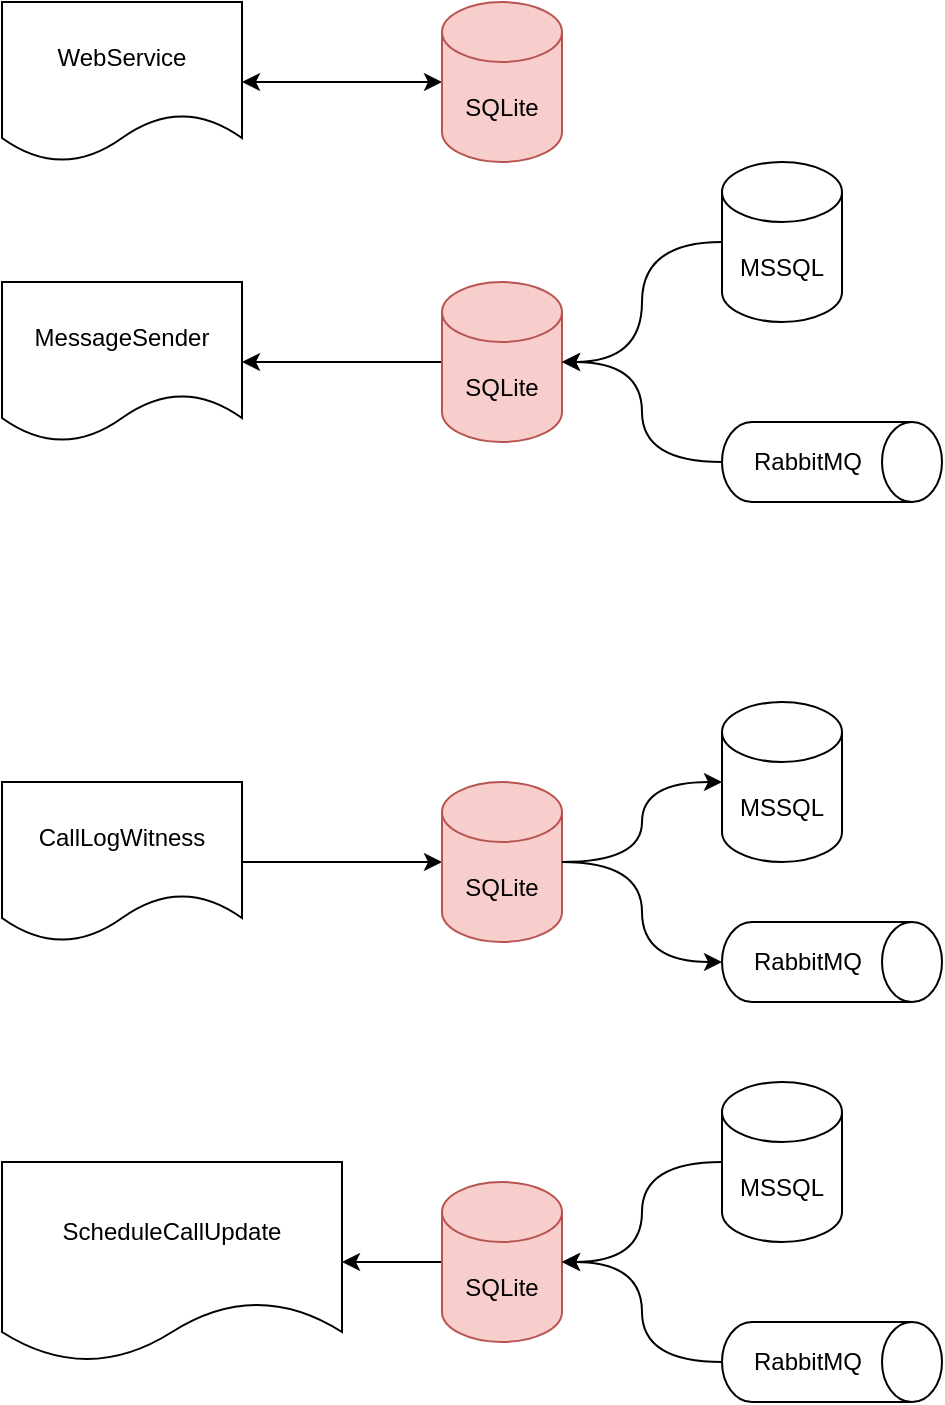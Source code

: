 <mxfile version="24.3.1" type="device">
  <diagram name="Page-1" id="3upQflw-zH2HvMdanFBh">
    <mxGraphModel dx="1334" dy="745" grid="1" gridSize="10" guides="1" tooltips="1" connect="1" arrows="1" fold="1" page="1" pageScale="1" pageWidth="850" pageHeight="1100" math="0" shadow="0">
      <root>
        <mxCell id="0" />
        <mxCell id="1" parent="0" />
        <mxCell id="rvkaAaqAiF4raTj2M9E4-39" style="edgeStyle=orthogonalEdgeStyle;rounded=0;orthogonalLoop=1;jettySize=auto;html=1;startArrow=classic;startFill=1;" edge="1" parent="1" source="rvkaAaqAiF4raTj2M9E4-10" target="rvkaAaqAiF4raTj2M9E4-38">
          <mxGeometry relative="1" as="geometry" />
        </mxCell>
        <mxCell id="rvkaAaqAiF4raTj2M9E4-10" value="WebService" style="shape=document;whiteSpace=wrap;html=1;boundedLbl=1;" vertex="1" parent="1">
          <mxGeometry x="400" y="270" width="120" height="80" as="geometry" />
        </mxCell>
        <mxCell id="rvkaAaqAiF4raTj2M9E4-11" value="MessageSender" style="shape=document;whiteSpace=wrap;html=1;boundedLbl=1;" vertex="1" parent="1">
          <mxGeometry x="400" y="410" width="120" height="80" as="geometry" />
        </mxCell>
        <mxCell id="rvkaAaqAiF4raTj2M9E4-19" value="" style="edgeStyle=orthogonalEdgeStyle;rounded=0;orthogonalLoop=1;jettySize=auto;html=1;startArrow=none;startFill=0;" edge="1" parent="1" source="rvkaAaqAiF4raTj2M9E4-17" target="rvkaAaqAiF4raTj2M9E4-18">
          <mxGeometry relative="1" as="geometry" />
        </mxCell>
        <mxCell id="rvkaAaqAiF4raTj2M9E4-17" value="CallLogWitness" style="shape=document;whiteSpace=wrap;html=1;boundedLbl=1;" vertex="1" parent="1">
          <mxGeometry x="400" y="660" width="120" height="80" as="geometry" />
        </mxCell>
        <mxCell id="rvkaAaqAiF4raTj2M9E4-18" value="SQLite" style="shape=cylinder3;whiteSpace=wrap;html=1;boundedLbl=1;backgroundOutline=1;size=15;fillColor=#f8cecc;strokeColor=#b85450;" vertex="1" parent="1">
          <mxGeometry x="620" y="660" width="60" height="80" as="geometry" />
        </mxCell>
        <mxCell id="rvkaAaqAiF4raTj2M9E4-24" style="edgeStyle=orthogonalEdgeStyle;rounded=0;orthogonalLoop=1;jettySize=auto;html=1;exitX=0.5;exitY=1;exitDx=0;exitDy=0;exitPerimeter=0;curved=1;startArrow=classic;startFill=1;endArrow=none;endFill=0;" edge="1" parent="1" source="rvkaAaqAiF4raTj2M9E4-22" target="rvkaAaqAiF4raTj2M9E4-18">
          <mxGeometry relative="1" as="geometry" />
        </mxCell>
        <mxCell id="rvkaAaqAiF4raTj2M9E4-22" value="RabbitMQ" style="shape=cylinder3;whiteSpace=wrap;html=1;boundedLbl=1;backgroundOutline=1;size=15;direction=south;" vertex="1" parent="1">
          <mxGeometry x="760" y="730" width="110" height="40" as="geometry" />
        </mxCell>
        <mxCell id="rvkaAaqAiF4raTj2M9E4-26" value="MSSQL" style="shape=cylinder3;whiteSpace=wrap;html=1;boundedLbl=1;backgroundOutline=1;size=15;" vertex="1" parent="1">
          <mxGeometry x="760" y="620" width="60" height="80" as="geometry" />
        </mxCell>
        <mxCell id="rvkaAaqAiF4raTj2M9E4-27" style="edgeStyle=orthogonalEdgeStyle;rounded=0;orthogonalLoop=1;jettySize=auto;html=1;exitX=1;exitY=0.5;exitDx=0;exitDy=0;exitPerimeter=0;entryX=0;entryY=0.5;entryDx=0;entryDy=0;entryPerimeter=0;curved=1;startArrow=none;startFill=0;" edge="1" parent="1" source="rvkaAaqAiF4raTj2M9E4-18" target="rvkaAaqAiF4raTj2M9E4-26">
          <mxGeometry relative="1" as="geometry" />
        </mxCell>
        <mxCell id="rvkaAaqAiF4raTj2M9E4-28" value="ScheduleCallUpdate" style="shape=document;whiteSpace=wrap;html=1;boundedLbl=1;" vertex="1" parent="1">
          <mxGeometry x="400" y="850" width="170" height="100" as="geometry" />
        </mxCell>
        <mxCell id="rvkaAaqAiF4raTj2M9E4-44" value="" style="edgeStyle=orthogonalEdgeStyle;rounded=0;orthogonalLoop=1;jettySize=auto;html=1;" edge="1" parent="1" source="rvkaAaqAiF4raTj2M9E4-30" target="rvkaAaqAiF4raTj2M9E4-28">
          <mxGeometry relative="1" as="geometry" />
        </mxCell>
        <mxCell id="rvkaAaqAiF4raTj2M9E4-30" value="SQLite" style="shape=cylinder3;whiteSpace=wrap;html=1;boundedLbl=1;backgroundOutline=1;size=15;fillColor=#f8cecc;strokeColor=#b85450;" vertex="1" parent="1">
          <mxGeometry x="620" y="860" width="60" height="80" as="geometry" />
        </mxCell>
        <mxCell id="rvkaAaqAiF4raTj2M9E4-33" value="RabbitMQ" style="shape=cylinder3;whiteSpace=wrap;html=1;boundedLbl=1;backgroundOutline=1;size=15;direction=south;" vertex="1" parent="1">
          <mxGeometry x="760" y="930" width="110" height="40" as="geometry" />
        </mxCell>
        <mxCell id="rvkaAaqAiF4raTj2M9E4-38" value="SQLite" style="shape=cylinder3;whiteSpace=wrap;html=1;boundedLbl=1;backgroundOutline=1;size=15;fillColor=#f8cecc;strokeColor=#b85450;" vertex="1" parent="1">
          <mxGeometry x="620" y="270" width="60" height="80" as="geometry" />
        </mxCell>
        <mxCell id="rvkaAaqAiF4raTj2M9E4-43" style="edgeStyle=orthogonalEdgeStyle;rounded=0;orthogonalLoop=1;jettySize=auto;html=1;exitX=0.5;exitY=1;exitDx=0;exitDy=0;exitPerimeter=0;entryX=1;entryY=0.5;entryDx=0;entryDy=0;entryPerimeter=0;curved=1;" edge="1" parent="1" source="rvkaAaqAiF4raTj2M9E4-33" target="rvkaAaqAiF4raTj2M9E4-30">
          <mxGeometry relative="1" as="geometry" />
        </mxCell>
        <mxCell id="rvkaAaqAiF4raTj2M9E4-45" value="MSSQL" style="shape=cylinder3;whiteSpace=wrap;html=1;boundedLbl=1;backgroundOutline=1;size=15;" vertex="1" parent="1">
          <mxGeometry x="760" y="810" width="60" height="80" as="geometry" />
        </mxCell>
        <mxCell id="rvkaAaqAiF4raTj2M9E4-46" style="edgeStyle=orthogonalEdgeStyle;rounded=0;orthogonalLoop=1;jettySize=auto;html=1;entryX=1;entryY=0.5;entryDx=0;entryDy=0;entryPerimeter=0;curved=1;exitX=0;exitY=0.5;exitDx=0;exitDy=0;exitPerimeter=0;" edge="1" parent="1" source="rvkaAaqAiF4raTj2M9E4-45" target="rvkaAaqAiF4raTj2M9E4-30">
          <mxGeometry relative="1" as="geometry">
            <mxPoint x="760" y="850" as="sourcePoint" />
          </mxGeometry>
        </mxCell>
        <mxCell id="rvkaAaqAiF4raTj2M9E4-53" value="" style="edgeStyle=orthogonalEdgeStyle;rounded=0;orthogonalLoop=1;jettySize=auto;html=1;" edge="1" parent="1" source="rvkaAaqAiF4raTj2M9E4-48" target="rvkaAaqAiF4raTj2M9E4-11">
          <mxGeometry relative="1" as="geometry" />
        </mxCell>
        <mxCell id="rvkaAaqAiF4raTj2M9E4-48" value="SQLite" style="shape=cylinder3;whiteSpace=wrap;html=1;boundedLbl=1;backgroundOutline=1;size=15;fillColor=#f8cecc;strokeColor=#b85450;" vertex="1" parent="1">
          <mxGeometry x="620" y="410" width="60" height="80" as="geometry" />
        </mxCell>
        <mxCell id="rvkaAaqAiF4raTj2M9E4-49" value="RabbitMQ" style="shape=cylinder3;whiteSpace=wrap;html=1;boundedLbl=1;backgroundOutline=1;size=15;direction=south;" vertex="1" parent="1">
          <mxGeometry x="760" y="480" width="110" height="40" as="geometry" />
        </mxCell>
        <mxCell id="rvkaAaqAiF4raTj2M9E4-50" style="edgeStyle=orthogonalEdgeStyle;rounded=0;orthogonalLoop=1;jettySize=auto;html=1;exitX=0.5;exitY=1;exitDx=0;exitDy=0;exitPerimeter=0;entryX=1;entryY=0.5;entryDx=0;entryDy=0;entryPerimeter=0;curved=1;" edge="1" parent="1" source="rvkaAaqAiF4raTj2M9E4-49" target="rvkaAaqAiF4raTj2M9E4-48">
          <mxGeometry relative="1" as="geometry" />
        </mxCell>
        <mxCell id="rvkaAaqAiF4raTj2M9E4-51" value="MSSQL" style="shape=cylinder3;whiteSpace=wrap;html=1;boundedLbl=1;backgroundOutline=1;size=15;" vertex="1" parent="1">
          <mxGeometry x="760" y="350" width="60" height="80" as="geometry" />
        </mxCell>
        <mxCell id="rvkaAaqAiF4raTj2M9E4-52" style="edgeStyle=orthogonalEdgeStyle;rounded=0;orthogonalLoop=1;jettySize=auto;html=1;entryX=1;entryY=0.5;entryDx=0;entryDy=0;entryPerimeter=0;curved=1;exitX=0;exitY=0.5;exitDx=0;exitDy=0;exitPerimeter=0;" edge="1" parent="1" source="rvkaAaqAiF4raTj2M9E4-51" target="rvkaAaqAiF4raTj2M9E4-48">
          <mxGeometry relative="1" as="geometry">
            <mxPoint x="730" y="400" as="sourcePoint" />
          </mxGeometry>
        </mxCell>
      </root>
    </mxGraphModel>
  </diagram>
</mxfile>
